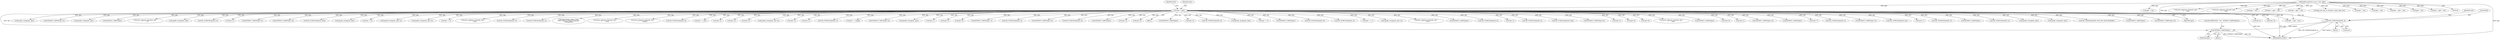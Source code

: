 digraph "0_tcpdump_af2cf04a9394c1a56227c2289ae8da262828294a@array" {
"1000348" [label="(Call,ND_TCHECK2(tptr[0], 4))"];
"1000143" [label="(Call,tptr = pptr)"];
"1000128" [label="(MethodParameterIn,const u_char *pptr)"];
"1000358" [label="(Call,EXTRACT_32BITS(tptr))"];
"1002110" [label="(Call,tptr-3)"];
"1002266" [label="(Call,tptr+6)"];
"1002498" [label="(Call,ipaddr_string(ndo, tptr))"];
"1002261" [label="(Call,EXTRACT_32BITS(tptr+2))"];
"1000568" [label="(Call,ipaddr_string(ndo, tptr))"];
"1000355" [label="(Identifier,ndo)"];
"1000494" [label="(Call,EXTRACT_32BITS(tptr))"];
"1002397" [label="(Call,print_unknown_data(ndo, tptr, \"\n\t      \", 8))"];
"1000332" [label="(Call,ipaddr_string(ndo, tptr))"];
"1000347" [label="(Block,)"];
"1000322" [label="(Call,ND_TCHECK2(tptr[0], 4))"];
"1002219" [label="(Call,tptr+4)"];
"1002376" [label="(Call,EXTRACT_16BITS(tptr+4))"];
"1002218" [label="(Call,EXTRACT_32BITS(tptr+4))"];
"1000147" [label="(Identifier,tlen)"];
"1001092" [label="(Call,ND_TCHECK2(tptr[0], tlen))"];
"1002535" [label="(Call,ipaddr_string(ndo, tptr))"];
"1000207" [label="(Call,tptr < pptr + len)"];
"1002406" [label="(Call,tptr +=8)"];
"1000348" [label="(Call,ND_TCHECK2(tptr[0], 4))"];
"1002238" [label="(Call,ipaddr_string(ndo, tptr+2))"];
"1002222" [label="(Call,ipaddr_string(ndo, tptr+4))"];
"1000543" [label="(Call,tptr +=4)"];
"1001634" [label="(Call,print_unknown_data(ndo, tptr, \"\n\t    \", tlen))"];
"1002487" [label="(Call,ND_TCHECK2(tptr[0], 8))"];
"1002140" [label="(Call,pptr + len)"];
"1000487" [label="(Call,ND_TCHECK2(tptr[0], 4))"];
"1000171" [label="(Call,tok2str(bgp_origin_values,\n\t\t\t\t\t\t\"Unknown Origin Typecode\",\n\t\t\t\t\t\ttptr[0]))"];
"1002571" [label="(Call,print_unknown_data(ndo, tptr, \"\n\t      \", tlen))"];
"1002654" [label="(Call,print_unknown_data(ndo, tptr,\"\n\t      \", length))"];
"1002466" [label="(Call,ND_TCHECK2(tptr[0], 8))"];
"1001116" [label="(Call,tptr += tlen)"];
"1002373" [label="(Call,tptr+3)"];
"1002451" [label="(Call,tptr+2)"];
"1002368" [label="(Call,tptr+2)"];
"1002303" [label="(Call,ipaddr_string(ndo, tptr+2))"];
"1000356" [label="(Block,)"];
"1002921" [label="(Call,print_unknown_data(ndo, pptr, \"\n\t    \", len))"];
"1002276" [label="(Call,tptr+2)"];
"1002319" [label="(Call,tptr+2)"];
"1000616" [label="(Call,ND_TCHECK2(tptr[0], 3))"];
"1002659" [label="(Call,tptr += length)"];
"1002275" [label="(Call,EXTRACT_32BITS(tptr+2))"];
"1002518" [label="(Call,ipaddr_string(ndo, tptr))"];
"1002601" [label="(Call,tptr+1)"];
"1002388" [label="(Call,tptr+2)"];
"1002350" [label="(Call,tptr+6)"];
"1002600" [label="(Call,EXTRACT_16BITS(tptr+1))"];
"1002508" [label="(Call,ND_TCHECK2(tptr[0], 4))"];
"1002940" [label="(Call,print_unknown_data(ndo, pptr, \"\n\t    \", len))"];
"1002950" [label="(MethodReturn,RET)"];
"1002450" [label="(Call,EXTRACT_24BITS(tptr+2))"];
"1000144" [label="(Identifier,tptr)"];
"1000446" [label="(Call,ND_TCHECK2(tptr[0], 8))"];
"1000128" [label="(MethodParameterIn,const u_char *pptr)"];
"1000407" [label="(Call,EXTRACT_16BITS(tptr))"];
"1002224" [label="(Call,tptr+4)"];
"1002305" [label="(Call,tptr+2)"];
"1000352" [label="(Literal,4)"];
"1000131" [label="(Block,)"];
"1000462" [label="(Call,EXTRACT_32BITS(tptr))"];
"1002377" [label="(Call,tptr+4)"];
"1000358" [label="(Call,EXTRACT_32BITS(tptr))"];
"1000143" [label="(Call,tptr = pptr)"];
"1002544" [label="(Call,ND_TCHECK2(tptr[0], 8))"];
"1002477" [label="(Call,ipaddr_string(ndo, tptr))"];
"1002455" [label="(Call,tptr +=5)"];
"1001666" [label="(Call,EXTRACT_16BITS(tptr))"];
"1002524" [label="(Call,ND_TCHECK2(tptr[0], 8))"];
"1000558" [label="(Call,ND_TCHECK2(tptr[0], 4))"];
"1002604" [label="(Call,tptr += 3)"];
"1001188" [label="(Call,pptr + len)"];
"1001710" [label="(Call,tptr < pptr + len)"];
"1002317" [label="(Call,ipaddr_string(ndo, tptr+2))"];
"1002138" [label="(Call,tptr = pptr + len)"];
"1000683" [label="(Call,print_unknown_data(ndo, tptr, \"\n\t    \", tlen))"];
"1002879" [label="(Call,EXTRACT_32BITS(tptr))"];
"1000588" [label="(Call,ND_TCHECK2(tptr[0], 4))"];
"1002240" [label="(Call,tptr+2)"];
"1002414" [label="(Call,ND_TCHECK2(tptr[0], 5))"];
"1000664" [label="(Call,ND_TCHECK2(tptr[0], tlen))"];
"1002243" [label="(Call,EXTRACT_16BITS(tptr+6))"];
"1002214" [label="(Call,tptr+2)"];
"1002244" [label="(Call,tptr+6)"];
"1002344" [label="(Call,tptr+6)"];
"1001111" [label="(Call,print_unknown_data(ndo, tptr, \"\n\t    \", tlen))"];
"1000623" [label="(Call,EXTRACT_16BITS(tptr))"];
"1000201" [label="(Call,bgp_attr_get_as_size(ndo, atype, pptr, len))"];
"1001712" [label="(Call,pptr + len)"];
"1002327" [label="(Call,tptr+6)"];
"1000349" [label="(Call,tptr[0])"];
"1001644" [label="(Call,pptr + len)"];
"1002262" [label="(Call,tptr+2)"];
"1001642" [label="(Call,tptr = pptr + len)"];
"1002387" [label="(Call,EXTRACT_16BITS(tptr+2))"];
"1002687" [label="(Call,EXTRACT_32BITS(tptr))"];
"1002334" [label="(Call,tptr+7)"];
"1002170" [label="(Call,ND_TCHECK2(tptr[0], 2))"];
"1002213" [label="(Call,EXTRACT_16BITS(tptr+2))"];
"1000386" [label="(Call,ND_TCHECK2(tptr[0], len))"];
"1002422" [label="(Call,tptr+1)"];
"1002667" [label="(Call,ND_TCHECK2(tptr[0], 4))"];
"1000427" [label="(Call,EXTRACT_32BITS(tptr))"];
"1000209" [label="(Call,pptr + len)"];
"1001186" [label="(Call,tptr < pptr + len)"];
"1002589" [label="(Call,ND_TCHECK2(tptr[0], 3))"];
"1002555" [label="(Call,ipaddr_string(ndo, tptr))"];
"1000599" [label="(Call,ipaddr_string(ndo, tptr))"];
"1000359" [label="(Identifier,tptr)"];
"1001659" [label="(Call,ND_TCHECK2(tptr[0], BGP_MP_NLRI_MINSIZE))"];
"1002177" [label="(Call,EXTRACT_16BITS(tptr))"];
"1000353" [label="(Call,ND_PRINT((ndo, \"%u\", EXTRACT_32BITS(tptr))))"];
"1002265" [label="(Call,EXTRACT_16BITS(tptr+6))"];
"1000145" [label="(Identifier,pptr)"];
"1000348" -> "1000347"  [label="AST: "];
"1000348" -> "1000352"  [label="CFG: "];
"1000349" -> "1000348"  [label="AST: "];
"1000352" -> "1000348"  [label="AST: "];
"1000355" -> "1000348"  [label="CFG: "];
"1000348" -> "1002950"  [label="DDG: tptr[0]"];
"1000348" -> "1002950"  [label="DDG: ND_TCHECK2(tptr[0], 4)"];
"1000143" -> "1000348"  [label="DDG: tptr"];
"1000348" -> "1000358"  [label="DDG: tptr[0]"];
"1000143" -> "1000131"  [label="AST: "];
"1000143" -> "1000145"  [label="CFG: "];
"1000144" -> "1000143"  [label="AST: "];
"1000145" -> "1000143"  [label="AST: "];
"1000147" -> "1000143"  [label="CFG: "];
"1000143" -> "1002950"  [label="DDG: tptr"];
"1000143" -> "1002950"  [label="DDG: pptr"];
"1000128" -> "1000143"  [label="DDG: pptr"];
"1000143" -> "1000171"  [label="DDG: tptr"];
"1000143" -> "1000207"  [label="DDG: tptr"];
"1000143" -> "1000322"  [label="DDG: tptr"];
"1000143" -> "1000332"  [label="DDG: tptr"];
"1000143" -> "1000358"  [label="DDG: tptr"];
"1000143" -> "1000386"  [label="DDG: tptr"];
"1000143" -> "1000407"  [label="DDG: tptr"];
"1000143" -> "1000427"  [label="DDG: tptr"];
"1000143" -> "1000446"  [label="DDG: tptr"];
"1000143" -> "1000462"  [label="DDG: tptr"];
"1000143" -> "1000487"  [label="DDG: tptr"];
"1000143" -> "1000494"  [label="DDG: tptr"];
"1000143" -> "1000543"  [label="DDG: tptr"];
"1000143" -> "1000558"  [label="DDG: tptr"];
"1000143" -> "1000568"  [label="DDG: tptr"];
"1000143" -> "1000588"  [label="DDG: tptr"];
"1000143" -> "1000599"  [label="DDG: tptr"];
"1000143" -> "1000616"  [label="DDG: tptr"];
"1000143" -> "1000623"  [label="DDG: tptr"];
"1000143" -> "1000664"  [label="DDG: tptr"];
"1000143" -> "1000683"  [label="DDG: tptr"];
"1000143" -> "1001092"  [label="DDG: tptr"];
"1000143" -> "1001111"  [label="DDG: tptr"];
"1000143" -> "1001116"  [label="DDG: tptr"];
"1000143" -> "1001634"  [label="DDG: tptr"];
"1000143" -> "1001659"  [label="DDG: tptr"];
"1000143" -> "1001666"  [label="DDG: tptr"];
"1000143" -> "1002110"  [label="DDG: tptr"];
"1000143" -> "1002170"  [label="DDG: tptr"];
"1000143" -> "1002177"  [label="DDG: tptr"];
"1000143" -> "1002213"  [label="DDG: tptr"];
"1000143" -> "1002214"  [label="DDG: tptr"];
"1000143" -> "1002218"  [label="DDG: tptr"];
"1000143" -> "1002219"  [label="DDG: tptr"];
"1000143" -> "1002222"  [label="DDG: tptr"];
"1000143" -> "1002224"  [label="DDG: tptr"];
"1000143" -> "1002238"  [label="DDG: tptr"];
"1000143" -> "1002240"  [label="DDG: tptr"];
"1000143" -> "1002243"  [label="DDG: tptr"];
"1000143" -> "1002244"  [label="DDG: tptr"];
"1000143" -> "1002261"  [label="DDG: tptr"];
"1000143" -> "1002262"  [label="DDG: tptr"];
"1000143" -> "1002265"  [label="DDG: tptr"];
"1000143" -> "1002266"  [label="DDG: tptr"];
"1000143" -> "1002275"  [label="DDG: tptr"];
"1000143" -> "1002276"  [label="DDG: tptr"];
"1000143" -> "1002303"  [label="DDG: tptr"];
"1000143" -> "1002305"  [label="DDG: tptr"];
"1000143" -> "1002317"  [label="DDG: tptr"];
"1000143" -> "1002319"  [label="DDG: tptr"];
"1000143" -> "1002327"  [label="DDG: tptr"];
"1000143" -> "1002334"  [label="DDG: tptr"];
"1000143" -> "1002344"  [label="DDG: tptr"];
"1000143" -> "1002350"  [label="DDG: tptr"];
"1000143" -> "1002368"  [label="DDG: tptr"];
"1000143" -> "1002373"  [label="DDG: tptr"];
"1000143" -> "1002376"  [label="DDG: tptr"];
"1000143" -> "1002377"  [label="DDG: tptr"];
"1000143" -> "1002387"  [label="DDG: tptr"];
"1000143" -> "1002388"  [label="DDG: tptr"];
"1000143" -> "1002397"  [label="DDG: tptr"];
"1000143" -> "1002406"  [label="DDG: tptr"];
"1000143" -> "1002414"  [label="DDG: tptr"];
"1000143" -> "1002422"  [label="DDG: tptr"];
"1000143" -> "1002450"  [label="DDG: tptr"];
"1000143" -> "1002451"  [label="DDG: tptr"];
"1000143" -> "1002455"  [label="DDG: tptr"];
"1000143" -> "1002466"  [label="DDG: tptr"];
"1000143" -> "1002477"  [label="DDG: tptr"];
"1000143" -> "1002487"  [label="DDG: tptr"];
"1000143" -> "1002498"  [label="DDG: tptr"];
"1000143" -> "1002508"  [label="DDG: tptr"];
"1000143" -> "1002518"  [label="DDG: tptr"];
"1000143" -> "1002524"  [label="DDG: tptr"];
"1000143" -> "1002535"  [label="DDG: tptr"];
"1000143" -> "1002544"  [label="DDG: tptr"];
"1000143" -> "1002555"  [label="DDG: tptr"];
"1000143" -> "1002571"  [label="DDG: tptr"];
"1000143" -> "1002589"  [label="DDG: tptr"];
"1000143" -> "1002600"  [label="DDG: tptr"];
"1000143" -> "1002601"  [label="DDG: tptr"];
"1000143" -> "1002604"  [label="DDG: tptr"];
"1000143" -> "1002654"  [label="DDG: tptr"];
"1000143" -> "1002659"  [label="DDG: tptr"];
"1000143" -> "1002667"  [label="DDG: tptr"];
"1000143" -> "1002687"  [label="DDG: tptr"];
"1000143" -> "1002879"  [label="DDG: tptr"];
"1000128" -> "1000125"  [label="AST: "];
"1000128" -> "1002950"  [label="DDG: pptr"];
"1000128" -> "1000201"  [label="DDG: pptr"];
"1000128" -> "1000207"  [label="DDG: pptr"];
"1000128" -> "1000209"  [label="DDG: pptr"];
"1000128" -> "1001186"  [label="DDG: pptr"];
"1000128" -> "1001188"  [label="DDG: pptr"];
"1000128" -> "1001642"  [label="DDG: pptr"];
"1000128" -> "1001644"  [label="DDG: pptr"];
"1000128" -> "1001710"  [label="DDG: pptr"];
"1000128" -> "1001712"  [label="DDG: pptr"];
"1000128" -> "1002138"  [label="DDG: pptr"];
"1000128" -> "1002140"  [label="DDG: pptr"];
"1000128" -> "1002921"  [label="DDG: pptr"];
"1000128" -> "1002940"  [label="DDG: pptr"];
"1000358" -> "1000356"  [label="AST: "];
"1000358" -> "1000359"  [label="CFG: "];
"1000359" -> "1000358"  [label="AST: "];
"1000353" -> "1000358"  [label="CFG: "];
"1000358" -> "1002950"  [label="DDG: EXTRACT_32BITS(tptr)"];
"1000358" -> "1002950"  [label="DDG: tptr"];
}
